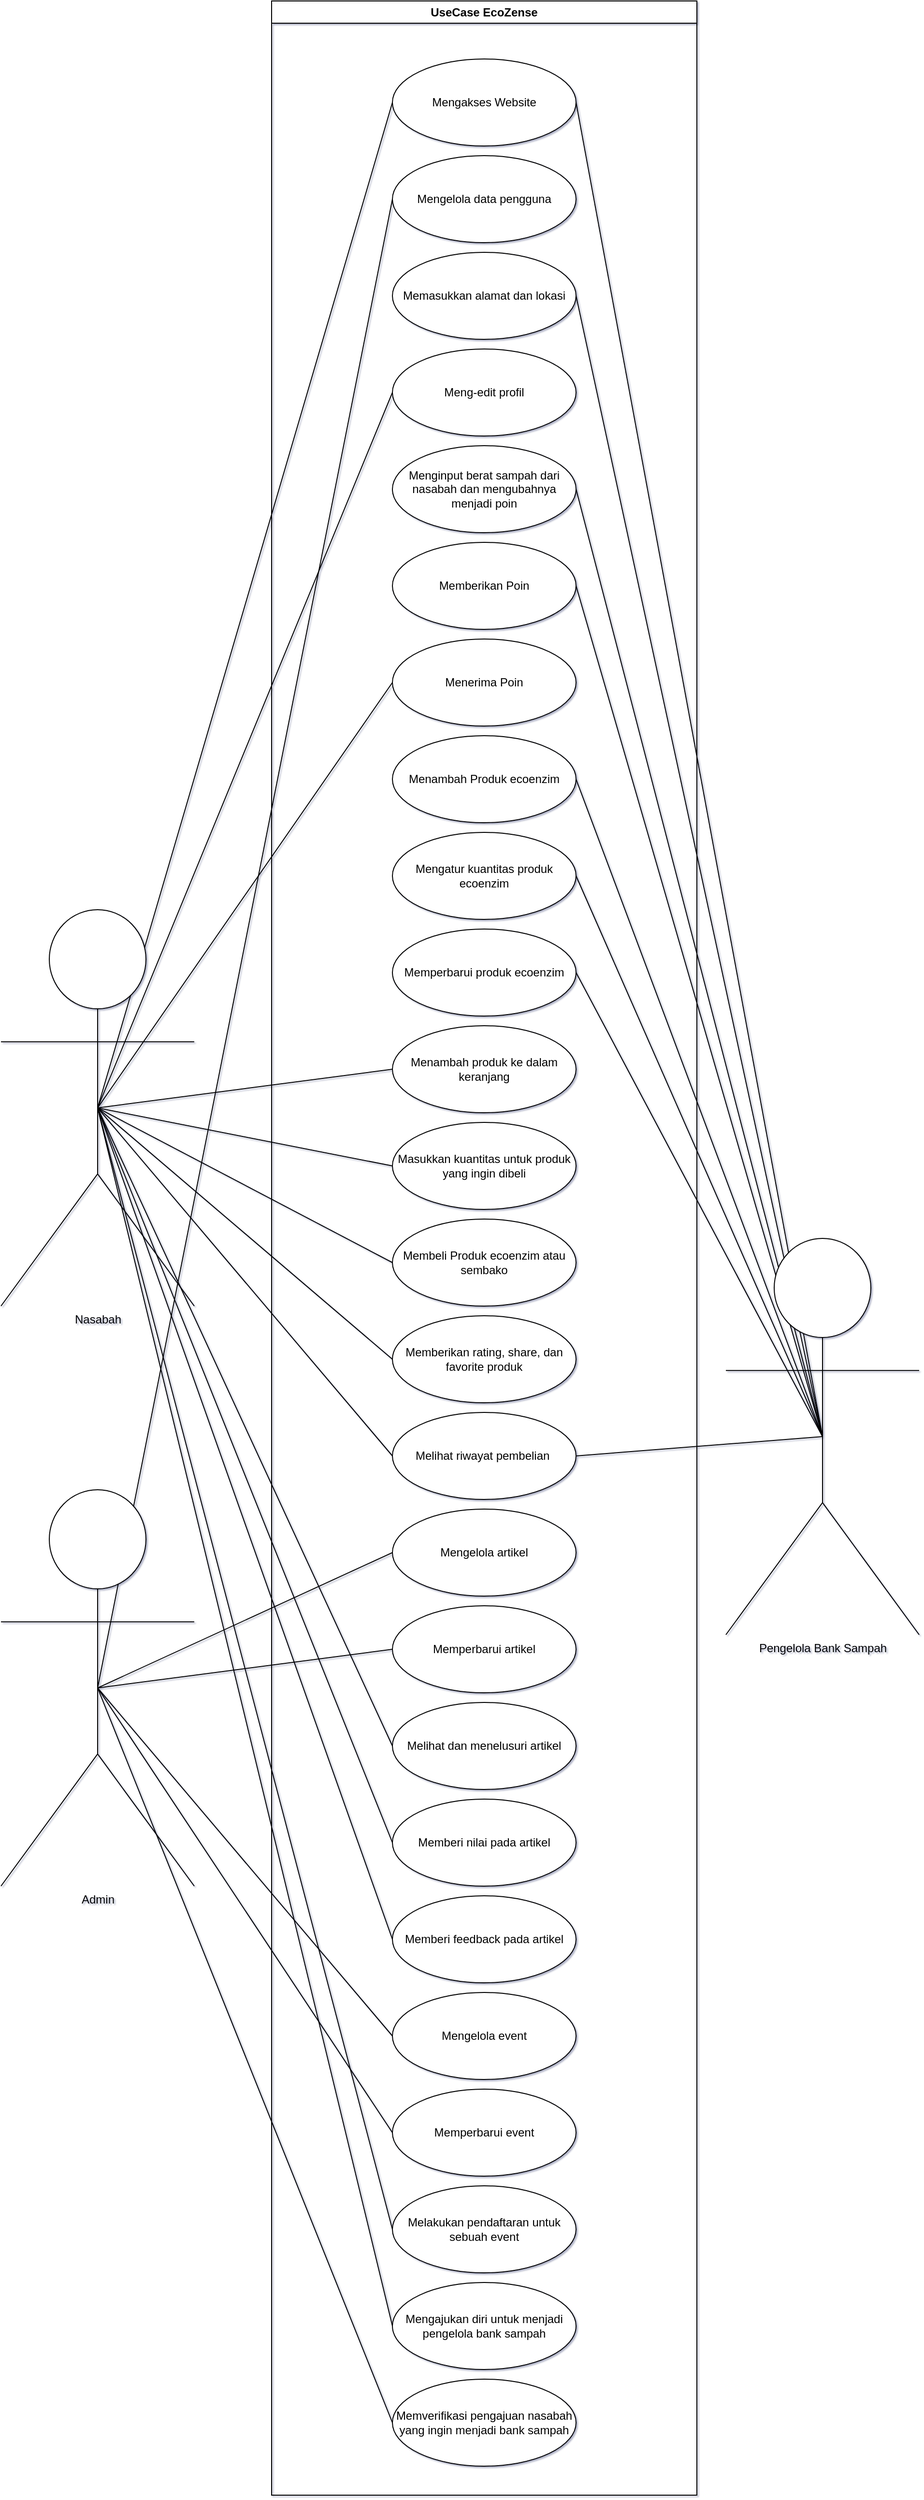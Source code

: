<mxfile>
    <diagram name="Page-1" id="Xtl-SUwDvRu_q5ctnLeM">
        <mxGraphModel dx="1662" dy="616" grid="1" gridSize="10" guides="1" tooltips="1" connect="1" arrows="1" fold="1" page="1" pageScale="1" pageWidth="850" pageHeight="1100" math="0" shadow="1">
            <root>
                <mxCell id="0"/>
                <mxCell id="1" parent="0"/>
                <mxCell id="pIDxsMpnOHqauViMpFM2-14" style="rounded=0;orthogonalLoop=1;jettySize=auto;html=1;exitX=0.5;exitY=0.5;exitDx=0;exitDy=0;exitPerimeter=0;entryX=0;entryY=0.5;entryDx=0;entryDy=0;endArrow=none;startFill=0;" parent="1" source="pIDxsMpnOHqauViMpFM2-1" target="pIDxsMpnOHqauViMpFM2-30" edge="1">
                    <mxGeometry relative="1" as="geometry">
                        <mxPoint x="375" y="100" as="targetPoint"/>
                    </mxGeometry>
                </mxCell>
                <mxCell id="pIDxsMpnOHqauViMpFM2-33" style="edgeStyle=none;rounded=0;orthogonalLoop=1;jettySize=auto;html=1;exitX=0.5;exitY=0.5;exitDx=0;exitDy=0;exitPerimeter=0;entryX=0;entryY=0.5;entryDx=0;entryDy=0;endArrow=none;startFill=0;" parent="1" source="pIDxsMpnOHqauViMpFM2-1" target="pIDxsMpnOHqauViMpFM2-24" edge="1">
                    <mxGeometry relative="1" as="geometry"/>
                </mxCell>
                <mxCell id="pIDxsMpnOHqauViMpFM2-35" style="edgeStyle=none;rounded=0;orthogonalLoop=1;jettySize=auto;html=1;exitX=0.5;exitY=0.5;exitDx=0;exitDy=0;exitPerimeter=0;entryX=0;entryY=0.5;entryDx=0;entryDy=0;endArrow=none;startFill=0;" parent="1" source="pIDxsMpnOHqauViMpFM2-1" target="pIDxsMpnOHqauViMpFM2-12" edge="1">
                    <mxGeometry relative="1" as="geometry"/>
                </mxCell>
                <mxCell id="pIDxsMpnOHqauViMpFM2-37" style="edgeStyle=none;rounded=0;orthogonalLoop=1;jettySize=auto;html=1;exitX=0.5;exitY=0.5;exitDx=0;exitDy=0;exitPerimeter=0;entryX=0;entryY=0.5;entryDx=0;entryDy=0;endArrow=none;startFill=0;" parent="1" source="pIDxsMpnOHqauViMpFM2-1" target="pIDxsMpnOHqauViMpFM2-20" edge="1">
                    <mxGeometry relative="1" as="geometry"/>
                </mxCell>
                <mxCell id="pIDxsMpnOHqauViMpFM2-39" style="edgeStyle=none;rounded=0;orthogonalLoop=1;jettySize=auto;html=1;exitX=0.5;exitY=0.5;exitDx=0;exitDy=0;exitPerimeter=0;entryX=0;entryY=0.5;entryDx=0;entryDy=0;endArrow=none;startFill=0;" parent="1" source="pIDxsMpnOHqauViMpFM2-1" target="pIDxsMpnOHqauViMpFM2-38" edge="1">
                    <mxGeometry relative="1" as="geometry"/>
                </mxCell>
                <mxCell id="pIDxsMpnOHqauViMpFM2-43" style="edgeStyle=none;rounded=0;orthogonalLoop=1;jettySize=auto;html=1;exitX=0.5;exitY=0.5;exitDx=0;exitDy=0;exitPerimeter=0;entryX=0;entryY=0.5;entryDx=0;entryDy=0;endArrow=none;startFill=0;" parent="1" source="pIDxsMpnOHqauViMpFM2-1" target="pIDxsMpnOHqauViMpFM2-41" edge="1">
                    <mxGeometry relative="1" as="geometry"/>
                </mxCell>
                <mxCell id="pIDxsMpnOHqauViMpFM2-45" style="edgeStyle=none;rounded=0;orthogonalLoop=1;jettySize=auto;html=1;exitX=0.5;exitY=0.5;exitDx=0;exitDy=0;exitPerimeter=0;entryX=0;entryY=0.5;entryDx=0;entryDy=0;endArrow=none;startFill=0;" parent="1" source="pIDxsMpnOHqauViMpFM2-1" target="pIDxsMpnOHqauViMpFM2-44" edge="1">
                    <mxGeometry relative="1" as="geometry"/>
                </mxCell>
                <mxCell id="pIDxsMpnOHqauViMpFM2-47" style="edgeStyle=none;rounded=0;orthogonalLoop=1;jettySize=auto;html=1;exitX=0.5;exitY=0.5;exitDx=0;exitDy=0;exitPerimeter=0;entryX=0;entryY=0.5;entryDx=0;entryDy=0;endArrow=none;startFill=0;" parent="1" source="pIDxsMpnOHqauViMpFM2-1" target="pIDxsMpnOHqauViMpFM2-46" edge="1">
                    <mxGeometry relative="1" as="geometry"/>
                </mxCell>
                <mxCell id="pIDxsMpnOHqauViMpFM2-53" style="edgeStyle=none;rounded=0;orthogonalLoop=1;jettySize=auto;html=1;exitX=0.5;exitY=0.5;exitDx=0;exitDy=0;exitPerimeter=0;entryX=0;entryY=0.5;entryDx=0;entryDy=0;endArrow=none;startFill=0;" parent="1" source="pIDxsMpnOHqauViMpFM2-1" target="pIDxsMpnOHqauViMpFM2-48" edge="1">
                    <mxGeometry relative="1" as="geometry"/>
                </mxCell>
                <mxCell id="pIDxsMpnOHqauViMpFM2-54" style="edgeStyle=none;rounded=0;orthogonalLoop=1;jettySize=auto;html=1;exitX=0.5;exitY=0.5;exitDx=0;exitDy=0;exitPerimeter=0;entryX=0;entryY=0.5;entryDx=0;entryDy=0;endArrow=none;startFill=0;" parent="1" source="pIDxsMpnOHqauViMpFM2-1" target="pIDxsMpnOHqauViMpFM2-49" edge="1">
                    <mxGeometry relative="1" as="geometry"/>
                </mxCell>
                <mxCell id="pIDxsMpnOHqauViMpFM2-55" style="edgeStyle=none;rounded=0;orthogonalLoop=1;jettySize=auto;html=1;exitX=0.5;exitY=0.5;exitDx=0;exitDy=0;exitPerimeter=0;entryX=0;entryY=0.5;entryDx=0;entryDy=0;endArrow=none;startFill=0;" parent="1" source="pIDxsMpnOHqauViMpFM2-1" target="pIDxsMpnOHqauViMpFM2-52" edge="1">
                    <mxGeometry relative="1" as="geometry"/>
                </mxCell>
                <mxCell id="pIDxsMpnOHqauViMpFM2-56" style="edgeStyle=none;rounded=0;orthogonalLoop=1;jettySize=auto;html=1;exitX=0.5;exitY=0.5;exitDx=0;exitDy=0;exitPerimeter=0;entryX=0;entryY=0.5;entryDx=0;entryDy=0;endArrow=none;startFill=0;" parent="1" source="pIDxsMpnOHqauViMpFM2-1" target="pIDxsMpnOHqauViMpFM2-50" edge="1">
                    <mxGeometry relative="1" as="geometry"/>
                </mxCell>
                <mxCell id="pIDxsMpnOHqauViMpFM2-57" style="edgeStyle=none;rounded=0;orthogonalLoop=1;jettySize=auto;html=1;exitX=0.5;exitY=0.5;exitDx=0;exitDy=0;exitPerimeter=0;entryX=0;entryY=0.5;entryDx=0;entryDy=0;endArrow=none;startFill=0;" parent="1" source="pIDxsMpnOHqauViMpFM2-1" target="pIDxsMpnOHqauViMpFM2-40" edge="1">
                    <mxGeometry relative="1" as="geometry"/>
                </mxCell>
                <mxCell id="pIDxsMpnOHqauViMpFM2-1" value="Nasabah" style="shape=umlActor;verticalLabelPosition=bottom;verticalAlign=top;html=1;outlineConnect=0;" parent="1" vertex="1">
                    <mxGeometry x="-20" y="940" width="200" height="410" as="geometry"/>
                </mxCell>
                <mxCell id="pIDxsMpnOHqauViMpFM2-4" value="UseCase EcoZense" style="swimlane;whiteSpace=wrap;html=1;" parent="1" vertex="1">
                    <mxGeometry x="260" width="440" height="2580" as="geometry"/>
                </mxCell>
                <mxCell id="pIDxsMpnOHqauViMpFM2-22" value="Memberikan Poin" style="ellipse;whiteSpace=wrap;html=1;" parent="pIDxsMpnOHqauViMpFM2-4" vertex="1">
                    <mxGeometry x="125" y="560" width="190" height="90" as="geometry"/>
                </mxCell>
                <mxCell id="pIDxsMpnOHqauViMpFM2-24" value="Meng-edit profil" style="ellipse;whiteSpace=wrap;html=1;" parent="pIDxsMpnOHqauViMpFM2-4" vertex="1">
                    <mxGeometry x="125" y="360" width="190" height="90" as="geometry"/>
                </mxCell>
                <mxCell id="pIDxsMpnOHqauViMpFM2-30" value="Mengakses Website" style="ellipse;whiteSpace=wrap;html=1;" parent="pIDxsMpnOHqauViMpFM2-4" vertex="1">
                    <mxGeometry x="125" y="60" width="190" height="90" as="geometry"/>
                </mxCell>
                <mxCell id="pIDxsMpnOHqauViMpFM2-31" value="Memasukkan alamat dan lokasi" style="ellipse;whiteSpace=wrap;html=1;" parent="pIDxsMpnOHqauViMpFM2-4" vertex="1">
                    <mxGeometry x="125" y="260" width="190" height="90" as="geometry"/>
                </mxCell>
                <mxCell id="pIDxsMpnOHqauViMpFM2-74" value="Mengelola data pengguna" style="ellipse;whiteSpace=wrap;html=1;" parent="pIDxsMpnOHqauViMpFM2-4" vertex="1">
                    <mxGeometry x="125" y="160" width="190" height="90" as="geometry"/>
                </mxCell>
                <mxCell id="pIDxsMpnOHqauViMpFM2-19" value="Menambah Produk ecoenzim" style="ellipse;whiteSpace=wrap;html=1;" parent="pIDxsMpnOHqauViMpFM2-4" vertex="1">
                    <mxGeometry x="125" y="760" width="190" height="90" as="geometry"/>
                </mxCell>
                <mxCell id="pIDxsMpnOHqauViMpFM2-58" value="Mengatur kuantitas produk ecoenzim" style="ellipse;whiteSpace=wrap;html=1;" parent="pIDxsMpnOHqauViMpFM2-4" vertex="1">
                    <mxGeometry x="125" y="860" width="190" height="90" as="geometry"/>
                </mxCell>
                <mxCell id="pIDxsMpnOHqauViMpFM2-59" value="Memperbarui produk ecoenzim" style="ellipse;whiteSpace=wrap;html=1;" parent="pIDxsMpnOHqauViMpFM2-4" vertex="1">
                    <mxGeometry x="125" y="960" width="190" height="90" as="geometry"/>
                </mxCell>
                <mxCell id="pIDxsMpnOHqauViMpFM2-20" value="Membeli Produk ecoenzim atau sembako" style="ellipse;whiteSpace=wrap;html=1;" parent="pIDxsMpnOHqauViMpFM2-4" vertex="1">
                    <mxGeometry x="125" y="1260" width="190" height="90" as="geometry"/>
                </mxCell>
                <mxCell id="pIDxsMpnOHqauViMpFM2-38" value="Menambah produk ke dalam keranjang" style="ellipse;whiteSpace=wrap;html=1;" parent="pIDxsMpnOHqauViMpFM2-4" vertex="1">
                    <mxGeometry x="125" y="1060" width="190" height="90" as="geometry"/>
                </mxCell>
                <mxCell id="pIDxsMpnOHqauViMpFM2-40" value="Masukkan kuantitas untuk produk yang ingin dibeli" style="ellipse;whiteSpace=wrap;html=1;" parent="pIDxsMpnOHqauViMpFM2-4" vertex="1">
                    <mxGeometry x="125" y="1160" width="190" height="90" as="geometry"/>
                </mxCell>
                <mxCell id="pIDxsMpnOHqauViMpFM2-46" value="Melihat dan menelusuri artikel" style="ellipse;whiteSpace=wrap;html=1;" parent="pIDxsMpnOHqauViMpFM2-4" vertex="1">
                    <mxGeometry x="125" y="1760" width="190" height="90" as="geometry"/>
                </mxCell>
                <mxCell id="pIDxsMpnOHqauViMpFM2-48" value="Memberi nilai pada artikel" style="ellipse;whiteSpace=wrap;html=1;" parent="pIDxsMpnOHqauViMpFM2-4" vertex="1">
                    <mxGeometry x="125" y="1860" width="190" height="90" as="geometry"/>
                </mxCell>
                <mxCell id="pIDxsMpnOHqauViMpFM2-49" value="Memberi feedback pada artikel" style="ellipse;whiteSpace=wrap;html=1;" parent="pIDxsMpnOHqauViMpFM2-4" vertex="1">
                    <mxGeometry x="125" y="1960" width="190" height="90" as="geometry"/>
                </mxCell>
                <mxCell id="pIDxsMpnOHqauViMpFM2-50" value="Mengajukan diri untuk menjadi pengelola bank sampah" style="ellipse;whiteSpace=wrap;html=1;" parent="pIDxsMpnOHqauViMpFM2-4" vertex="1">
                    <mxGeometry x="125" y="2360" width="190" height="90" as="geometry"/>
                </mxCell>
                <mxCell id="pIDxsMpnOHqauViMpFM2-51" style="edgeStyle=none;rounded=0;orthogonalLoop=1;jettySize=auto;html=1;exitX=0;exitY=0;exitDx=0;exitDy=0;" parent="pIDxsMpnOHqauViMpFM2-4" source="pIDxsMpnOHqauViMpFM2-50" target="pIDxsMpnOHqauViMpFM2-50" edge="1">
                    <mxGeometry relative="1" as="geometry"/>
                </mxCell>
                <mxCell id="pIDxsMpnOHqauViMpFM2-68" value="Mengelola artikel" style="ellipse;whiteSpace=wrap;html=1;" parent="pIDxsMpnOHqauViMpFM2-4" vertex="1">
                    <mxGeometry x="125" y="1560" width="190" height="90" as="geometry"/>
                </mxCell>
                <mxCell id="pIDxsMpnOHqauViMpFM2-70" value="Memperbarui artikel" style="ellipse;whiteSpace=wrap;html=1;" parent="pIDxsMpnOHqauViMpFM2-4" vertex="1">
                    <mxGeometry x="125" y="1660" width="190" height="90" as="geometry"/>
                </mxCell>
                <mxCell id="pIDxsMpnOHqauViMpFM2-72" value="Memperbarui event" style="ellipse;whiteSpace=wrap;html=1;" parent="pIDxsMpnOHqauViMpFM2-4" vertex="1">
                    <mxGeometry x="125" y="2160" width="190" height="90" as="geometry"/>
                </mxCell>
                <mxCell id="pIDxsMpnOHqauViMpFM2-71" value="Mengelola event" style="ellipse;whiteSpace=wrap;html=1;" parent="pIDxsMpnOHqauViMpFM2-4" vertex="1">
                    <mxGeometry x="125" y="2060" width="190" height="90" as="geometry"/>
                </mxCell>
                <mxCell id="pIDxsMpnOHqauViMpFM2-73" value="Memverifikasi pengajuan nasabah yang ingin menjadi bank sampah" style="ellipse;whiteSpace=wrap;html=1;" parent="pIDxsMpnOHqauViMpFM2-4" vertex="1">
                    <mxGeometry x="125" y="2460" width="190" height="90" as="geometry"/>
                </mxCell>
                <mxCell id="pIDxsMpnOHqauViMpFM2-52" value="Melakukan pendaftaran untuk sebuah event" style="ellipse;whiteSpace=wrap;html=1;" parent="pIDxsMpnOHqauViMpFM2-4" vertex="1">
                    <mxGeometry x="125" y="2260" width="190" height="90" as="geometry"/>
                </mxCell>
                <mxCell id="pIDxsMpnOHqauViMpFM2-44" value="Melihat riwayat pembelian&amp;nbsp;" style="ellipse;whiteSpace=wrap;html=1;" parent="pIDxsMpnOHqauViMpFM2-4" vertex="1">
                    <mxGeometry x="125" y="1460" width="190" height="90" as="geometry"/>
                </mxCell>
                <mxCell id="pIDxsMpnOHqauViMpFM2-41" value="Memberikan rating, share, dan favorite produk" style="ellipse;whiteSpace=wrap;html=1;" parent="pIDxsMpnOHqauViMpFM2-4" vertex="1">
                    <mxGeometry x="125" y="1360" width="190" height="90" as="geometry"/>
                </mxCell>
                <mxCell id="pIDxsMpnOHqauViMpFM2-12" value="Menerima Poin" style="ellipse;whiteSpace=wrap;html=1;" parent="pIDxsMpnOHqauViMpFM2-4" vertex="1">
                    <mxGeometry x="125" y="660" width="190" height="90" as="geometry"/>
                </mxCell>
                <mxCell id="pIDxsMpnOHqauViMpFM2-60" value="Menginput berat sampah dari nasabah dan mengubahnya menjadi poin" style="ellipse;whiteSpace=wrap;html=1;" parent="pIDxsMpnOHqauViMpFM2-4" vertex="1">
                    <mxGeometry x="125" y="460" width="190" height="90" as="geometry"/>
                </mxCell>
                <mxCell id="pIDxsMpnOHqauViMpFM2-69" style="edgeStyle=none;rounded=0;orthogonalLoop=1;jettySize=auto;html=1;exitX=0.5;exitY=0.5;exitDx=0;exitDy=0;exitPerimeter=0;entryX=0;entryY=0.5;entryDx=0;entryDy=0;endArrow=none;startFill=0;" parent="1" source="pIDxsMpnOHqauViMpFM2-5" target="pIDxsMpnOHqauViMpFM2-68" edge="1">
                    <mxGeometry relative="1" as="geometry"/>
                </mxCell>
                <mxCell id="pIDxsMpnOHqauViMpFM2-77" style="edgeStyle=none;rounded=0;orthogonalLoop=1;jettySize=auto;html=1;exitX=0.5;exitY=0.5;exitDx=0;exitDy=0;exitPerimeter=0;entryX=0;entryY=0.5;entryDx=0;entryDy=0;endArrow=none;startFill=0;" parent="1" source="pIDxsMpnOHqauViMpFM2-5" target="pIDxsMpnOHqauViMpFM2-70" edge="1">
                    <mxGeometry relative="1" as="geometry"/>
                </mxCell>
                <mxCell id="pIDxsMpnOHqauViMpFM2-78" style="edgeStyle=none;rounded=0;orthogonalLoop=1;jettySize=auto;html=1;exitX=0.5;exitY=0.5;exitDx=0;exitDy=0;exitPerimeter=0;entryX=0;entryY=0.5;entryDx=0;entryDy=0;endArrow=none;startFill=0;" parent="1" source="pIDxsMpnOHqauViMpFM2-5" target="pIDxsMpnOHqauViMpFM2-71" edge="1">
                    <mxGeometry relative="1" as="geometry"/>
                </mxCell>
                <mxCell id="pIDxsMpnOHqauViMpFM2-79" style="edgeStyle=none;rounded=0;orthogonalLoop=1;jettySize=auto;html=1;exitX=0.5;exitY=0.5;exitDx=0;exitDy=0;exitPerimeter=0;entryX=0;entryY=0.5;entryDx=0;entryDy=0;endArrow=none;startFill=0;" parent="1" source="pIDxsMpnOHqauViMpFM2-5" target="pIDxsMpnOHqauViMpFM2-72" edge="1">
                    <mxGeometry relative="1" as="geometry"/>
                </mxCell>
                <mxCell id="pIDxsMpnOHqauViMpFM2-80" style="edgeStyle=none;rounded=0;orthogonalLoop=1;jettySize=auto;html=1;exitX=0.5;exitY=0.5;exitDx=0;exitDy=0;exitPerimeter=0;entryX=0;entryY=0.5;entryDx=0;entryDy=0;endArrow=none;startFill=0;" parent="1" source="pIDxsMpnOHqauViMpFM2-5" target="pIDxsMpnOHqauViMpFM2-73" edge="1">
                    <mxGeometry relative="1" as="geometry"/>
                </mxCell>
                <mxCell id="pIDxsMpnOHqauViMpFM2-81" style="edgeStyle=none;rounded=0;orthogonalLoop=1;jettySize=auto;html=1;exitX=0.5;exitY=0.5;exitDx=0;exitDy=0;exitPerimeter=0;entryX=0;entryY=0.5;entryDx=0;entryDy=0;endArrow=none;startFill=0;" parent="1" source="pIDxsMpnOHqauViMpFM2-5" target="pIDxsMpnOHqauViMpFM2-74" edge="1">
                    <mxGeometry relative="1" as="geometry"/>
                </mxCell>
                <mxCell id="pIDxsMpnOHqauViMpFM2-5" value="Admin" style="shape=umlActor;verticalLabelPosition=bottom;verticalAlign=top;html=1;outlineConnect=0;" parent="1" vertex="1">
                    <mxGeometry x="-20" y="1540" width="200" height="410" as="geometry"/>
                </mxCell>
                <mxCell id="pIDxsMpnOHqauViMpFM2-15" style="rounded=0;orthogonalLoop=1;jettySize=auto;html=1;exitX=0.5;exitY=0.5;exitDx=0;exitDy=0;exitPerimeter=0;endArrow=none;startFill=0;entryX=1;entryY=0.5;entryDx=0;entryDy=0;" parent="1" source="pIDxsMpnOHqauViMpFM2-8" target="pIDxsMpnOHqauViMpFM2-30" edge="1">
                    <mxGeometry relative="1" as="geometry">
                        <mxPoint x="475" y="100" as="targetPoint"/>
                    </mxGeometry>
                </mxCell>
                <mxCell id="pIDxsMpnOHqauViMpFM2-32" style="edgeStyle=none;rounded=0;orthogonalLoop=1;jettySize=auto;html=1;exitX=0.5;exitY=0.5;exitDx=0;exitDy=0;exitPerimeter=0;entryX=1;entryY=0.5;entryDx=0;entryDy=0;endArrow=none;startFill=0;" parent="1" source="pIDxsMpnOHqauViMpFM2-8" target="pIDxsMpnOHqauViMpFM2-31" edge="1">
                    <mxGeometry relative="1" as="geometry"/>
                </mxCell>
                <mxCell id="pIDxsMpnOHqauViMpFM2-34" style="edgeStyle=none;rounded=0;orthogonalLoop=1;jettySize=auto;html=1;exitX=0.5;exitY=0.5;exitDx=0;exitDy=0;exitPerimeter=0;entryX=1;entryY=0.5;entryDx=0;entryDy=0;endArrow=none;startFill=0;" parent="1" source="pIDxsMpnOHqauViMpFM2-8" target="pIDxsMpnOHqauViMpFM2-22" edge="1">
                    <mxGeometry relative="1" as="geometry"/>
                </mxCell>
                <mxCell id="pIDxsMpnOHqauViMpFM2-36" style="edgeStyle=none;rounded=0;orthogonalLoop=1;jettySize=auto;html=1;exitX=0.5;exitY=0.5;exitDx=0;exitDy=0;exitPerimeter=0;entryX=1;entryY=0.5;entryDx=0;entryDy=0;endArrow=none;startFill=0;" parent="1" source="pIDxsMpnOHqauViMpFM2-8" target="pIDxsMpnOHqauViMpFM2-19" edge="1">
                    <mxGeometry relative="1" as="geometry"/>
                </mxCell>
                <mxCell id="pIDxsMpnOHqauViMpFM2-63" style="edgeStyle=none;rounded=0;orthogonalLoop=1;jettySize=auto;html=1;exitX=0.5;exitY=0.5;exitDx=0;exitDy=0;exitPerimeter=0;entryX=1;entryY=0.5;entryDx=0;entryDy=0;endArrow=none;startFill=0;" parent="1" source="pIDxsMpnOHqauViMpFM2-8" target="pIDxsMpnOHqauViMpFM2-58" edge="1">
                    <mxGeometry relative="1" as="geometry"/>
                </mxCell>
                <mxCell id="pIDxsMpnOHqauViMpFM2-64" style="edgeStyle=none;rounded=0;orthogonalLoop=1;jettySize=auto;html=1;exitX=0.5;exitY=0.5;exitDx=0;exitDy=0;exitPerimeter=0;entryX=1;entryY=0.5;entryDx=0;entryDy=0;endArrow=none;startFill=0;" parent="1" source="pIDxsMpnOHqauViMpFM2-8" target="pIDxsMpnOHqauViMpFM2-59" edge="1">
                    <mxGeometry relative="1" as="geometry"/>
                </mxCell>
                <mxCell id="pIDxsMpnOHqauViMpFM2-65" style="edgeStyle=none;rounded=0;orthogonalLoop=1;jettySize=auto;html=1;exitX=0.5;exitY=0.5;exitDx=0;exitDy=0;exitPerimeter=0;entryX=1;entryY=0.5;entryDx=0;entryDy=0;endArrow=none;startFill=0;" parent="1" source="pIDxsMpnOHqauViMpFM2-8" target="pIDxsMpnOHqauViMpFM2-60" edge="1">
                    <mxGeometry relative="1" as="geometry"/>
                </mxCell>
                <mxCell id="pIDxsMpnOHqauViMpFM2-67" style="edgeStyle=none;rounded=0;orthogonalLoop=1;jettySize=auto;html=1;exitX=0.5;exitY=0.5;exitDx=0;exitDy=0;exitPerimeter=0;entryX=1;entryY=0.5;entryDx=0;entryDy=0;endArrow=none;startFill=0;" parent="1" source="pIDxsMpnOHqauViMpFM2-8" target="pIDxsMpnOHqauViMpFM2-44" edge="1">
                    <mxGeometry relative="1" as="geometry">
                        <mxPoint x="750.0" y="1595" as="targetPoint"/>
                    </mxGeometry>
                </mxCell>
                <mxCell id="pIDxsMpnOHqauViMpFM2-8" value="Pengelola Bank Sampah" style="shape=umlActor;verticalLabelPosition=bottom;verticalAlign=top;html=1;outlineConnect=0;" parent="1" vertex="1">
                    <mxGeometry x="730" y="1280" width="200" height="410" as="geometry"/>
                </mxCell>
            </root>
        </mxGraphModel>
    </diagram>
</mxfile>